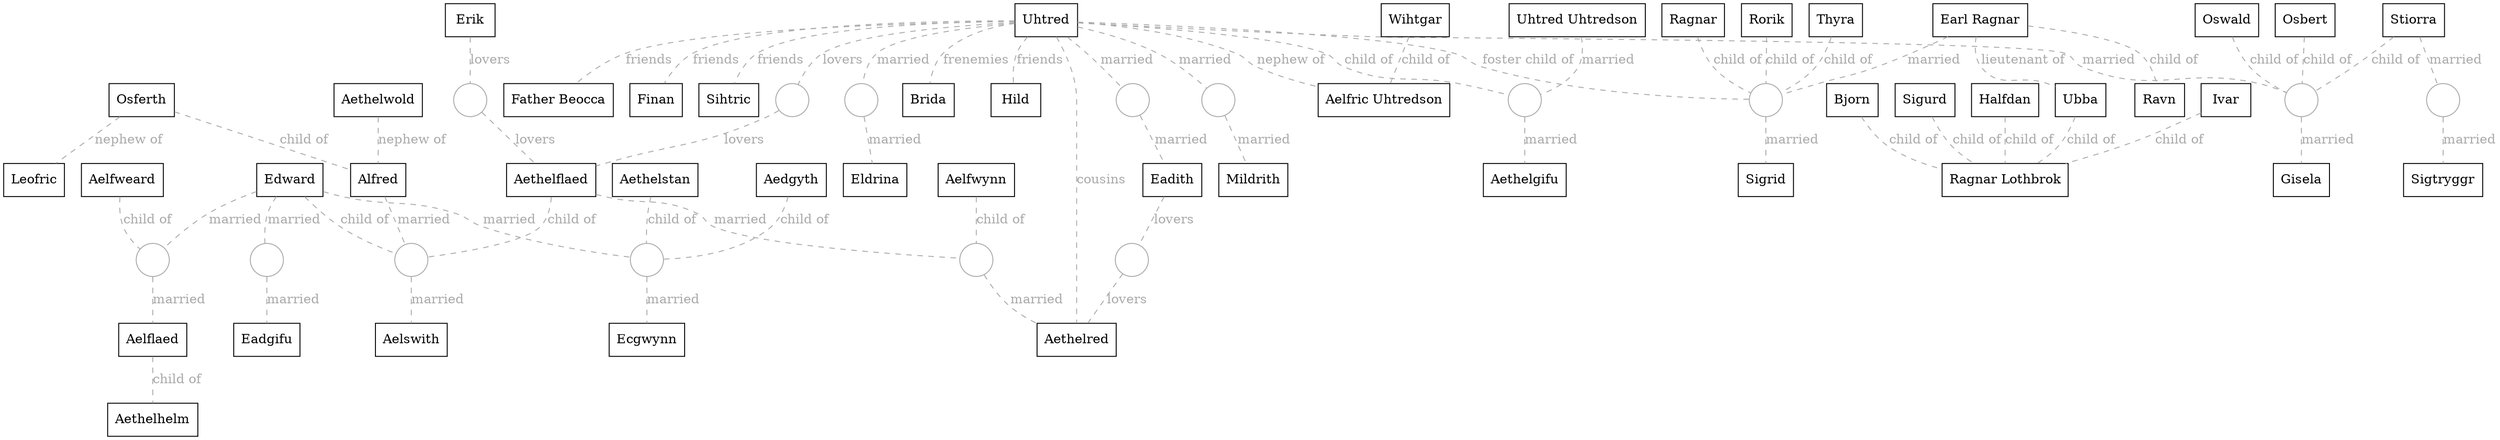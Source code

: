 digraph {
  // Global properties ////////////////////
  edge [dir=none, color="#AAAAAA", arrowhead="none"]
  compound=true

  // Characters ///////////////////////////
  subgraph Males {
    node [color="black", fillcolor="lightblue", shape="box"]
    Alfred
    Aethelred
    Uhtred
    Ravn
    RagnarSr [label="Earl Ragnar"]
    Ragnar
    RagnarLoth [label="Ragnar Lothbrok"]
    Ivar
    Ubba
    Bjorn
    Sigurd
    Halfdan
    Rorik
    Edward
    Osferth
    UhtredSr [label="Uhtred Uhtredson"]
    Oswald
    Beocca [label="Father Beocca"]
    Sigtryggr
    Finan
    Sihtric
    Leofric
    Aelfric [label="Aelfric Uhtredson"]
    Wihtgar
    Aelfweard
    Aethelhelm
    Aethelwold
    Erik
    Aethelstan
    Osbert
  }
  subgraph Females {
    node [color="black", fillcolor="pink", shape="box"]
    Aelswith
    Aelfwynn
    Brida
    Thyra
    Sigrid
    Aethelflaed
    Aethelgifu
    Mildrith
    Gisela
    Eadith
    Eldrina
    Stiorra
    Hild
    Aelflaed
    Ecgwynn
    Aedgyth
    Eadgifu
  }

  // Married //////////////////////////////
  edge [dir=none, color="#AAAAAA", arrowhead="none", label="married" style="dashed", fontcolor="#AAAAAA"]
  node [color="#AAAAAA", fillcolor="transparent" shape="circle" label=""]
  UhtredSr -> mar1 -> Aethelgifu
  RagnarSr -> mar2 -> Sigrid
  Uhtred -> mar3 -> Eldrina
  Uhtred -> mar4 -> Eadith
  Uhtred -> mar5 -> Gisela
  Uhtred -> mar6 -> Mildrith
  Aethelflaed -> mar7 -> Aethelred
  Alfred -> mar8 -> Aelswith
  Stiorra -> mar9 -> Sigtryggr
  Edward -> mar10 -> Aelflaed
  Edward -> mar11 -> Ecgwynn
  Edward -> mar12 -> Eadgifu

  // Lovers ///////////////////////////////
  edge [dir=none, color="#AAAAAA", arrowhead="none", label="lovers" style="dashed", fontcolor="#AAAAAA"]
  node [color="#AAAAAA", fillcolor="transparent" shape="circle" label=""]
  Uhtred -> lov1 -> Aethelflaed
  Eadith -> lov2 -> Aethelred
  Erik -> lov3 -> Aethelflaed

  // Child Of /////////////////////////////
  edge [dir=forward, color="#AAAAAA", arrowhead="none", label="child of", fontcolor="#AAAAAA"]
  Uhtred -> mar1
  Ragnar -> mar2
  Rorik -> mar2
  Thyra -> mar2
  Oswald -> mar5
  Stiorra -> mar5
  Osbert -> mar5
  Aelfwynn -> mar7
  Edward -> mar8
  Aethelflaed -> mar8
  Aelfweard -> mar10
  Aethelstan -> mar11
  Aedgyth -> mar11
  Osferth -> Alfred
  RagnarSr -> Ravn
  Wihtgar -> Aelfric
  Aelflaed -> Aethelhelm
  Ivar -> RagnarLoth
  Ubba -> RagnarLoth
  Bjorn -> RagnarLoth
  Sigurd -> RagnarLoth
  Halfdan -> RagnarLoth

  // Foster Child Of //////////////////////
  edge [dir=forward, color="#AAAAAA", arrowhead="none", label="foster child of", fontcolor="#AAAAAA"]
  Uhtred -> mar2

  // Lieutenant Of ////////////////////////
  edge [dir=forward, color="#AAAAAA", arrowhead="none", label="lieutenant of", fontcolor="#AAAAAA"]
  RagnarSr -> Ubba

  // Nephew Of ////////////////////////////
  edge [dir=forward, color="#AAAAAA", arrowhead="none", label="nephew of", fontcolor="#AAAAAA"]
  Osferth -> Leofric
  Uhtred -> Aelfric
  Aethelwold -> Alfred

  // Cousins //////////////////////////////
  edge [dir=none, color="#AAAAAA", arrowhead="none", label="cousins", fontcolor="#AAAAAA"]
  Uhtred -> Aethelred

  // Friends //////////////////////////////
  edge [dir=none, color="#AAAAAA", arrowhead="none", label="friends", fontcolor="#AAAAAA"]
  Uhtred -> Beocca
  Uhtred -> Finan
  Uhtred -> Sihtric
  Uhtred -> Hild

  // Frenemies ////////////////////////////
  edge [dir=none, color="#AAAAAA", arrowhead="none", label="frenemies", fontcolor="#AAAAAA"]
  Uhtred -> Brida
}

